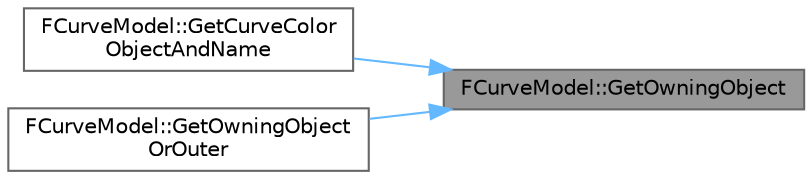 digraph "FCurveModel::GetOwningObject"
{
 // INTERACTIVE_SVG=YES
 // LATEX_PDF_SIZE
  bgcolor="transparent";
  edge [fontname=Helvetica,fontsize=10,labelfontname=Helvetica,labelfontsize=10];
  node [fontname=Helvetica,fontsize=10,shape=box,height=0.2,width=0.4];
  rankdir="RL";
  Node1 [id="Node000001",label="FCurveModel::GetOwningObject",height=0.2,width=0.4,color="gray40", fillcolor="grey60", style="filled", fontcolor="black",tooltip="Get the UObject that owns this CurveModel, for example for Sequencer this would be the UMovieSceneSec..."];
  Node1 -> Node2 [id="edge1_Node000001_Node000002",dir="back",color="steelblue1",style="solid",tooltip=" "];
  Node2 [id="Node000002",label="FCurveModel::GetCurveColor\lObjectAndName",height=0.2,width=0.4,color="grey40", fillcolor="white", style="filled",URL="$d1/dd0/classFCurveModel.html#a7be92b1217d03ff7f8c4b9b1de7680a4",tooltip="Get the Object and the name to be used to store the curve model color (see UCurveEditorSettings)."];
  Node1 -> Node3 [id="edge2_Node000001_Node000003",dir="back",color="steelblue1",style="solid",tooltip=" "];
  Node3 [id="Node000003",label="FCurveModel::GetOwningObject\lOrOuter",height=0.2,width=0.4,color="grey40", fillcolor="white", style="filled",URL="$d1/dd0/classFCurveModel.html#a7dcf3504d48ac3735e2e8eae18ad81b9",tooltip="Get the owning object of this curve as the specified template type, or search is outer chain if it is..."];
}
